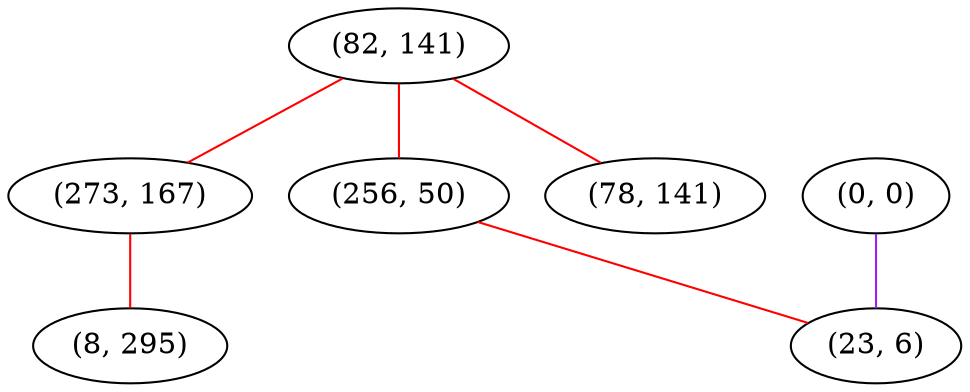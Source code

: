 graph "" {
"(82, 141)";
"(0, 0)";
"(273, 167)";
"(256, 50)";
"(78, 141)";
"(8, 295)";
"(23, 6)";
"(82, 141)" -- "(256, 50)"  [color=red, key=0, weight=1];
"(82, 141)" -- "(78, 141)"  [color=red, key=0, weight=1];
"(82, 141)" -- "(273, 167)"  [color=red, key=0, weight=1];
"(0, 0)" -- "(23, 6)"  [color=purple, key=0, weight=4];
"(273, 167)" -- "(8, 295)"  [color=red, key=0, weight=1];
"(256, 50)" -- "(23, 6)"  [color=red, key=0, weight=1];
}
